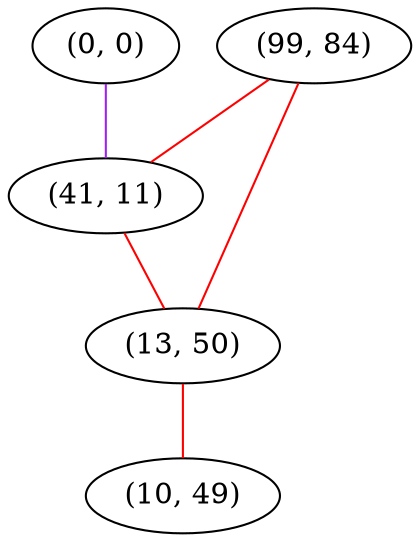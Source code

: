 graph "" {
"(0, 0)";
"(99, 84)";
"(41, 11)";
"(13, 50)";
"(10, 49)";
"(0, 0)" -- "(41, 11)"  [color=purple, key=0, weight=4];
"(99, 84)" -- "(41, 11)"  [color=red, key=0, weight=1];
"(99, 84)" -- "(13, 50)"  [color=red, key=0, weight=1];
"(41, 11)" -- "(13, 50)"  [color=red, key=0, weight=1];
"(13, 50)" -- "(10, 49)"  [color=red, key=0, weight=1];
}
